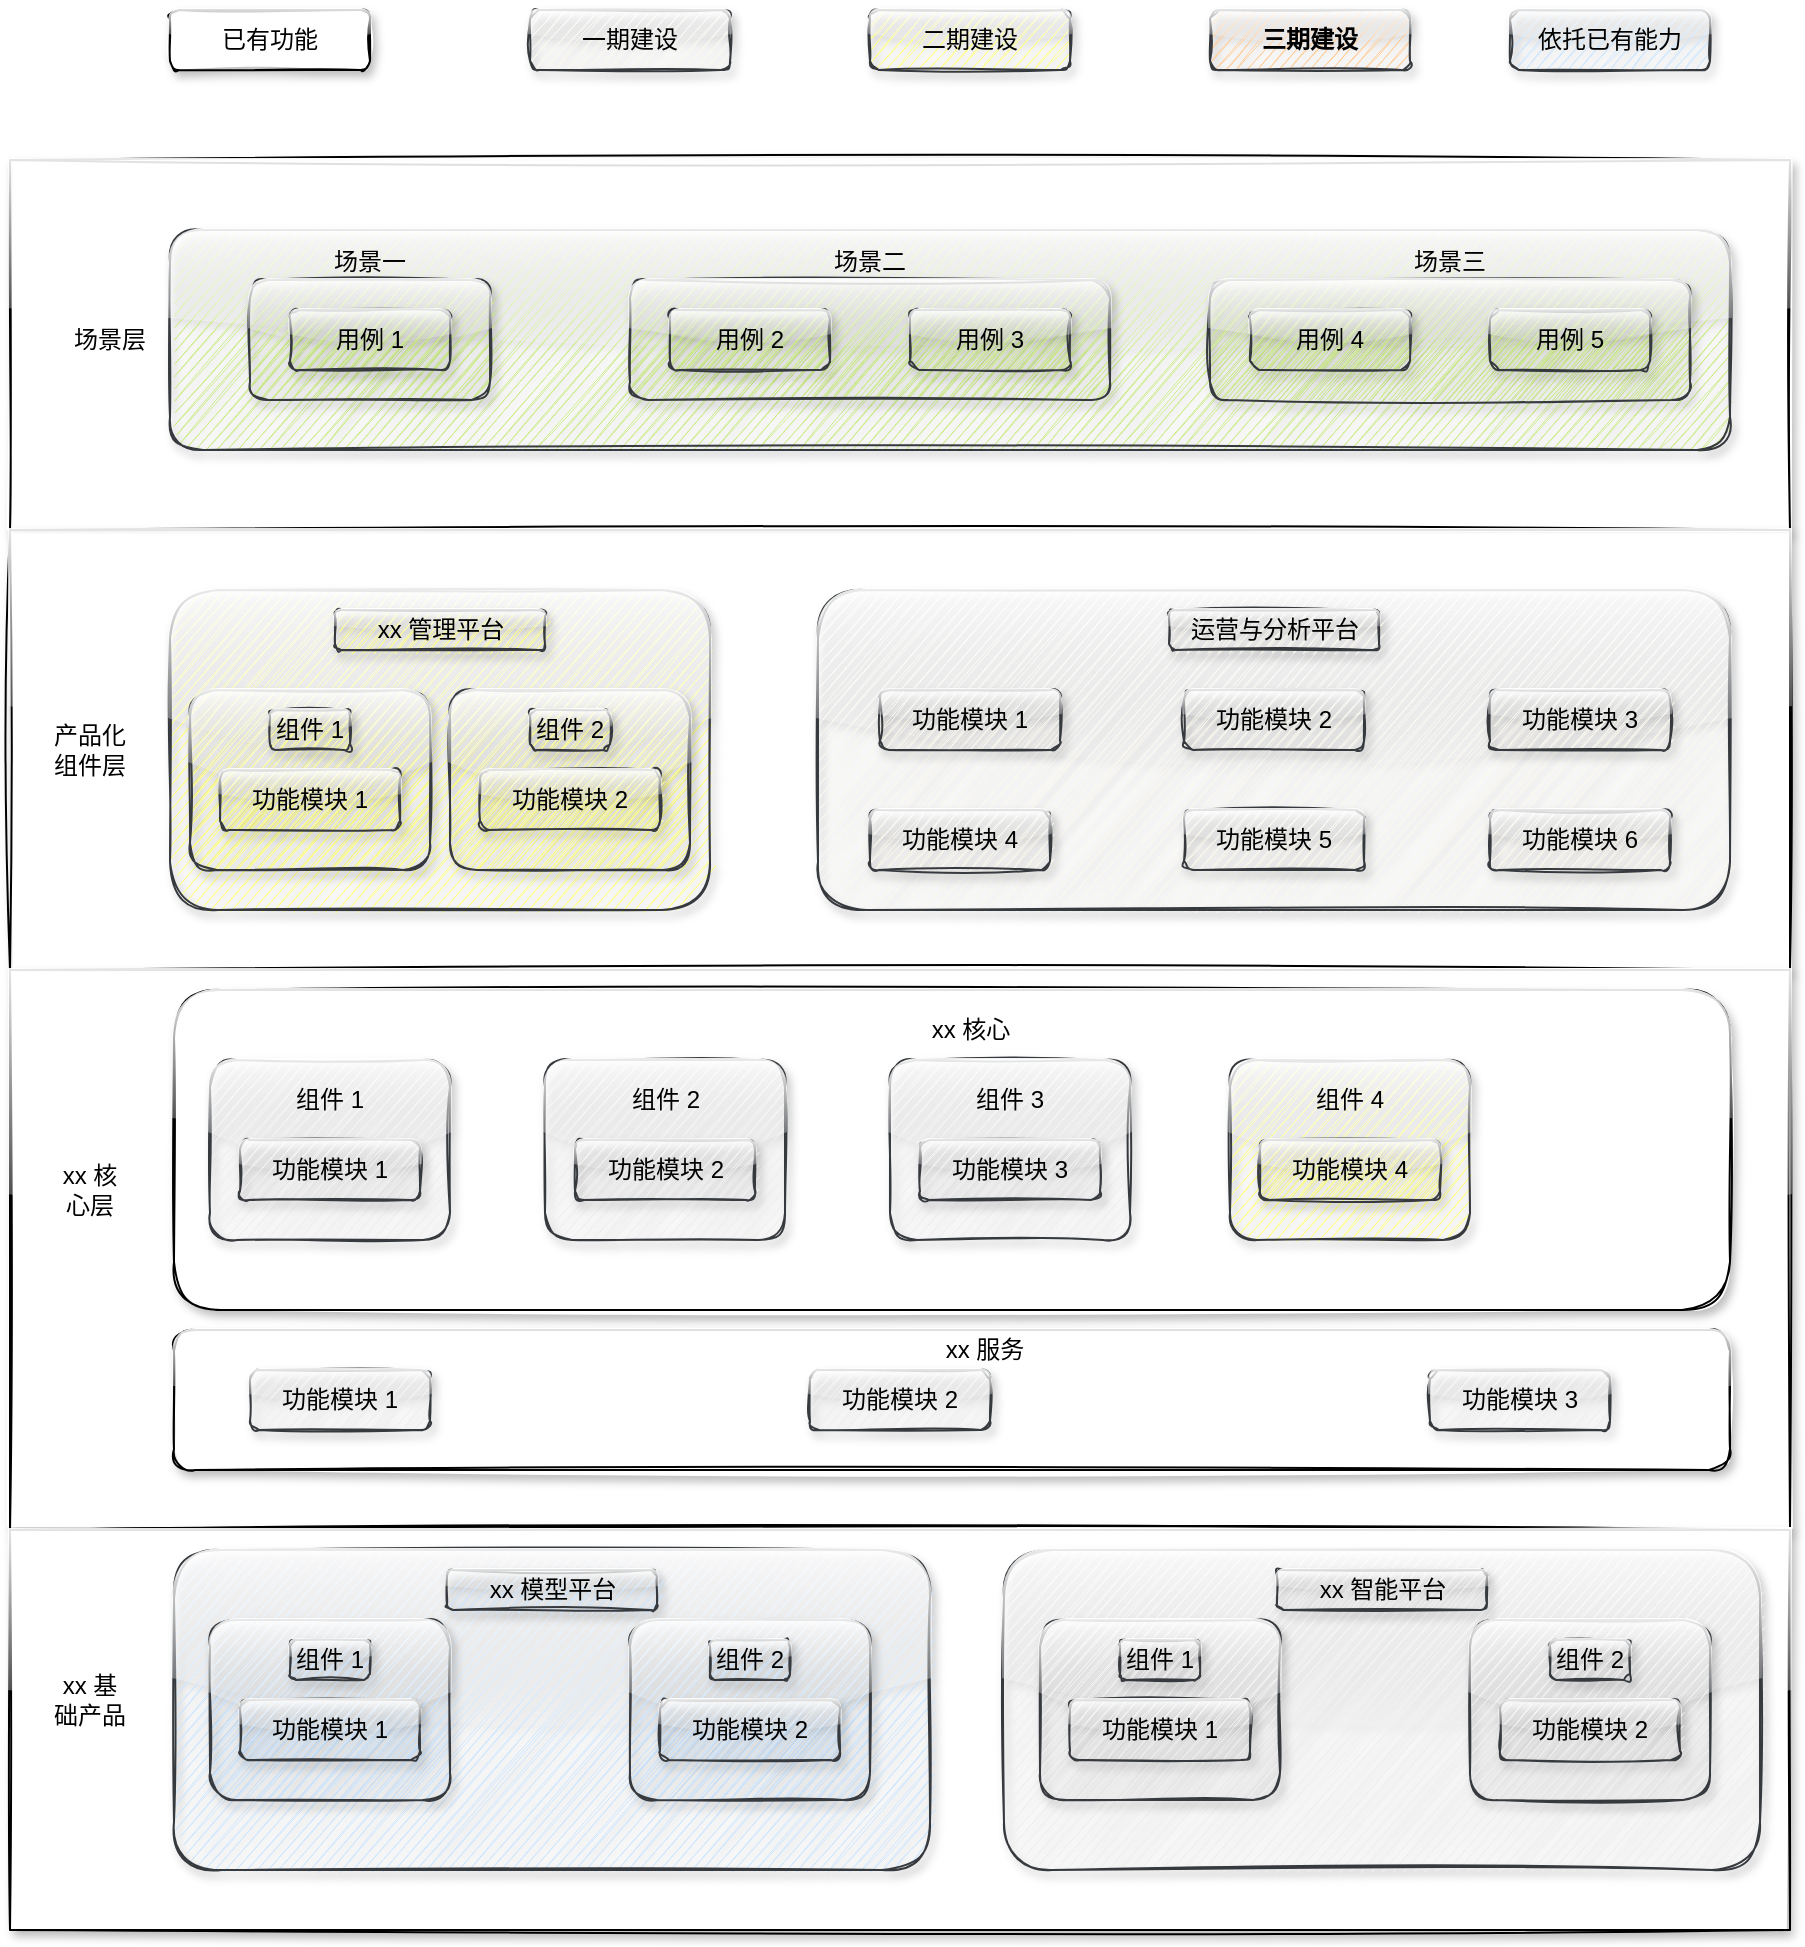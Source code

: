 <mxfile version="14.6.13" type="device"><diagram id="05TNWeU5VfLPllQoKSJZ" name="第 1 页"><mxGraphModel dx="946" dy="642" grid="1" gridSize="10" guides="1" tooltips="1" connect="1" arrows="1" fold="1" page="1" pageScale="1" pageWidth="827" pageHeight="1169" math="0" shadow="0"><root><mxCell id="0"/><mxCell id="1" parent="0"/><mxCell id="XNr8rNZQ0qLrWrfS1aMr-19" value="" style="rounded=0;whiteSpace=wrap;html=1;shadow=1;glass=1;sketch=1;fillColor=#FFFFFF;" vertex="1" parent="1"><mxGeometry x="10" y="95" width="890" height="185" as="geometry"/></mxCell><mxCell id="XNr8rNZQ0qLrWrfS1aMr-1" value="" style="rounded=1;whiteSpace=wrap;html=1;fillColor=#cdeb8b;strokeColor=#36393d;glass=1;shadow=1;sketch=1;" vertex="1" parent="1"><mxGeometry x="90" y="130" width="780" height="110" as="geometry"/></mxCell><mxCell id="XNr8rNZQ0qLrWrfS1aMr-3" value="场景一" style="rounded=1;whiteSpace=wrap;html=1;glass=1;labelPosition=center;verticalLabelPosition=top;align=center;verticalAlign=bottom;fillColor=#cdeb8b;strokeColor=#36393d;shadow=1;sketch=1;" vertex="1" parent="1"><mxGeometry x="130" y="155" width="120" height="60" as="geometry"/></mxCell><mxCell id="XNr8rNZQ0qLrWrfS1aMr-4" value="用例 1" style="rounded=1;whiteSpace=wrap;html=1;glass=1;fillColor=#cdeb8b;strokeColor=#36393d;shadow=1;sketch=1;" vertex="1" parent="1"><mxGeometry x="150" y="170" width="80" height="30" as="geometry"/></mxCell><mxCell id="XNr8rNZQ0qLrWrfS1aMr-5" value="场景二" style="rounded=1;whiteSpace=wrap;html=1;glass=1;labelPosition=center;verticalLabelPosition=top;align=center;verticalAlign=bottom;fillColor=#cdeb8b;strokeColor=#36393d;shadow=1;sketch=1;" vertex="1" parent="1"><mxGeometry x="320" y="155" width="240" height="60" as="geometry"/></mxCell><mxCell id="XNr8rNZQ0qLrWrfS1aMr-6" value="用例 2" style="rounded=1;whiteSpace=wrap;html=1;glass=1;fillColor=#cdeb8b;strokeColor=#36393d;shadow=1;sketch=1;" vertex="1" parent="1"><mxGeometry x="340" y="170" width="80" height="30" as="geometry"/></mxCell><mxCell id="XNr8rNZQ0qLrWrfS1aMr-7" value="用例 3" style="rounded=1;whiteSpace=wrap;html=1;glass=1;fillColor=#cdeb8b;strokeColor=#36393d;shadow=1;sketch=1;" vertex="1" parent="1"><mxGeometry x="460" y="170" width="80" height="30" as="geometry"/></mxCell><mxCell id="XNr8rNZQ0qLrWrfS1aMr-8" value="场景三" style="rounded=1;whiteSpace=wrap;html=1;glass=1;labelPosition=center;verticalLabelPosition=top;align=center;verticalAlign=bottom;fillColor=#cdeb8b;strokeColor=#36393d;shadow=1;sketch=1;" vertex="1" parent="1"><mxGeometry x="610" y="155" width="240" height="60" as="geometry"/></mxCell><mxCell id="XNr8rNZQ0qLrWrfS1aMr-9" value="用例 4" style="rounded=1;whiteSpace=wrap;html=1;glass=1;fillColor=#cdeb8b;strokeColor=#36393d;shadow=1;sketch=1;" vertex="1" parent="1"><mxGeometry x="630" y="170" width="80" height="30" as="geometry"/></mxCell><mxCell id="XNr8rNZQ0qLrWrfS1aMr-10" value="用例 5" style="rounded=1;whiteSpace=wrap;html=1;glass=1;fillColor=#cdeb8b;strokeColor=#36393d;shadow=1;sketch=1;" vertex="1" parent="1"><mxGeometry x="750" y="170" width="80" height="30" as="geometry"/></mxCell><mxCell id="XNr8rNZQ0qLrWrfS1aMr-12" value="场景层" style="text;html=1;strokeColor=none;fillColor=none;align=center;verticalAlign=middle;whiteSpace=wrap;rounded=1;shadow=1;glass=1;sketch=1;" vertex="1" parent="1"><mxGeometry x="40" y="130" width="40" height="110" as="geometry"/></mxCell><mxCell id="XNr8rNZQ0qLrWrfS1aMr-13" value="已有功能" style="rounded=1;whiteSpace=wrap;html=1;shadow=1;glass=1;sketch=1;" vertex="1" parent="1"><mxGeometry x="90" y="20" width="100" height="30" as="geometry"/></mxCell><mxCell id="XNr8rNZQ0qLrWrfS1aMr-15" value="一期建设" style="rounded=1;whiteSpace=wrap;html=1;shadow=1;glass=1;fillColor=#f9f7ed;strokeColor=#36393d;sketch=1;" vertex="1" parent="1"><mxGeometry x="270" y="20" width="100" height="30" as="geometry"/></mxCell><mxCell id="XNr8rNZQ0qLrWrfS1aMr-16" value="二期建设" style="rounded=1;whiteSpace=wrap;html=1;shadow=1;glass=1;fillColor=#ffff88;strokeColor=#36393d;sketch=1;" vertex="1" parent="1"><mxGeometry x="440" y="20" width="100" height="30" as="geometry"/></mxCell><mxCell id="XNr8rNZQ0qLrWrfS1aMr-17" value="三期建设" style="rounded=1;whiteSpace=wrap;html=1;shadow=1;glass=1;fillColor=#ffcc99;fontStyle=1;strokeColor=#36393d;sketch=1;" vertex="1" parent="1"><mxGeometry x="610" y="20" width="100" height="30" as="geometry"/></mxCell><mxCell id="XNr8rNZQ0qLrWrfS1aMr-18" value="依托已有能力" style="rounded=1;whiteSpace=wrap;html=1;shadow=1;glass=1;fillColor=#cce5ff;strokeColor=#36393d;sketch=1;" vertex="1" parent="1"><mxGeometry x="760" y="20" width="100" height="30" as="geometry"/></mxCell><mxCell id="XNr8rNZQ0qLrWrfS1aMr-20" value="" style="rounded=0;whiteSpace=wrap;html=1;shadow=1;glass=1;sketch=1;fillColor=#FFFFFF;" vertex="1" parent="1"><mxGeometry x="10" y="280" width="890" height="220" as="geometry"/></mxCell><mxCell id="XNr8rNZQ0qLrWrfS1aMr-22" value="" style="rounded=1;whiteSpace=wrap;html=1;shadow=1;glass=1;sketch=1;fillColor=#ffff88;labelPosition=center;verticalLabelPosition=top;align=center;verticalAlign=bottom;strokeColor=#36393d;" vertex="1" parent="1"><mxGeometry x="90" y="310" width="270" height="160" as="geometry"/></mxCell><mxCell id="XNr8rNZQ0qLrWrfS1aMr-23" value="xx 管理平台" style="text;html=1;strokeColor=#36393d;fillColor=#ffff88;align=center;verticalAlign=middle;whiteSpace=wrap;rounded=1;shadow=1;glass=1;sketch=1;" vertex="1" parent="1"><mxGeometry x="172.5" y="320" width="105" height="20" as="geometry"/></mxCell><mxCell id="XNr8rNZQ0qLrWrfS1aMr-25" value="" style="rounded=1;whiteSpace=wrap;html=1;shadow=1;glass=1;sketch=1;fillColor=#ffff88;strokeColor=#36393d;" vertex="1" parent="1"><mxGeometry x="100" y="360" width="120" height="90" as="geometry"/></mxCell><mxCell id="XNr8rNZQ0qLrWrfS1aMr-26" value="组件 1" style="text;html=1;strokeColor=#36393d;fillColor=#ffff88;align=center;verticalAlign=middle;whiteSpace=wrap;rounded=1;shadow=1;glass=1;sketch=1;" vertex="1" parent="1"><mxGeometry x="140" y="370" width="40" height="20" as="geometry"/></mxCell><mxCell id="XNr8rNZQ0qLrWrfS1aMr-27" value="功能模块 1" style="rounded=1;whiteSpace=wrap;html=1;shadow=1;glass=1;sketch=1;fillColor=#ffff88;strokeColor=#36393d;" vertex="1" parent="1"><mxGeometry x="115" y="400" width="90" height="30" as="geometry"/></mxCell><mxCell id="XNr8rNZQ0qLrWrfS1aMr-28" value="" style="rounded=1;whiteSpace=wrap;html=1;shadow=1;glass=1;sketch=1;fillColor=#ffff88;strokeColor=#36393d;" vertex="1" parent="1"><mxGeometry x="230" y="360" width="120" height="90" as="geometry"/></mxCell><mxCell id="XNr8rNZQ0qLrWrfS1aMr-29" value="组件 2" style="text;html=1;strokeColor=#36393d;fillColor=#ffff88;align=center;verticalAlign=middle;whiteSpace=wrap;rounded=1;shadow=1;glass=1;sketch=1;" vertex="1" parent="1"><mxGeometry x="270" y="370" width="40" height="20" as="geometry"/></mxCell><mxCell id="XNr8rNZQ0qLrWrfS1aMr-30" value="功能模块 2" style="rounded=1;whiteSpace=wrap;html=1;shadow=1;glass=1;sketch=1;fillColor=#ffff88;strokeColor=#36393d;" vertex="1" parent="1"><mxGeometry x="245" y="400" width="90" height="30" as="geometry"/></mxCell><mxCell id="XNr8rNZQ0qLrWrfS1aMr-31" value="" style="rounded=1;whiteSpace=wrap;html=1;shadow=1;glass=1;sketch=1;fillColor=#f9f7ed;labelPosition=center;verticalLabelPosition=top;align=center;verticalAlign=bottom;strokeColor=#36393d;" vertex="1" parent="1"><mxGeometry x="414" y="310" width="456" height="160" as="geometry"/></mxCell><mxCell id="XNr8rNZQ0qLrWrfS1aMr-32" value="运营与分析平台" style="text;html=1;strokeColor=#36393d;fillColor=#f9f7ed;align=center;verticalAlign=middle;whiteSpace=wrap;rounded=1;shadow=1;glass=1;sketch=1;" vertex="1" parent="1"><mxGeometry x="589.5" y="320" width="105" height="20" as="geometry"/></mxCell><mxCell id="XNr8rNZQ0qLrWrfS1aMr-35" value="功能模块 1" style="rounded=1;whiteSpace=wrap;html=1;shadow=1;glass=1;sketch=1;fillColor=#f9f7ed;strokeColor=#36393d;" vertex="1" parent="1"><mxGeometry x="445" y="360" width="90" height="30" as="geometry"/></mxCell><mxCell id="XNr8rNZQ0qLrWrfS1aMr-39" value="功能模块 2" style="rounded=1;whiteSpace=wrap;html=1;shadow=1;glass=1;sketch=1;fillColor=#f9f7ed;strokeColor=#36393d;" vertex="1" parent="1"><mxGeometry x="597" y="360" width="90" height="30" as="geometry"/></mxCell><mxCell id="XNr8rNZQ0qLrWrfS1aMr-40" value="功能模块 3" style="rounded=1;whiteSpace=wrap;html=1;shadow=1;glass=1;sketch=1;fillColor=#f9f7ed;strokeColor=#36393d;" vertex="1" parent="1"><mxGeometry x="750" y="360" width="90" height="30" as="geometry"/></mxCell><mxCell id="XNr8rNZQ0qLrWrfS1aMr-41" value="功能模块 4" style="rounded=1;whiteSpace=wrap;html=1;shadow=1;glass=1;sketch=1;fillColor=#f9f7ed;strokeColor=#36393d;" vertex="1" parent="1"><mxGeometry x="440" y="420" width="90" height="30" as="geometry"/></mxCell><mxCell id="XNr8rNZQ0qLrWrfS1aMr-42" value="功能模块 5" style="rounded=1;whiteSpace=wrap;html=1;shadow=1;glass=1;sketch=1;fillColor=#f9f7ed;strokeColor=#36393d;" vertex="1" parent="1"><mxGeometry x="597" y="420" width="90" height="30" as="geometry"/></mxCell><mxCell id="XNr8rNZQ0qLrWrfS1aMr-43" value="功能模块 6" style="rounded=1;whiteSpace=wrap;html=1;shadow=1;glass=1;sketch=1;fillColor=#f9f7ed;strokeColor=#36393d;" vertex="1" parent="1"><mxGeometry x="750" y="420" width="90" height="30" as="geometry"/></mxCell><mxCell id="XNr8rNZQ0qLrWrfS1aMr-44" value="" style="rounded=0;whiteSpace=wrap;html=1;shadow=1;glass=1;sketch=1;fillColor=#FFFFFF;" vertex="1" parent="1"><mxGeometry x="10" y="500" width="890" height="280" as="geometry"/></mxCell><mxCell id="XNr8rNZQ0qLrWrfS1aMr-45" value="xx 核心层" style="text;html=1;strokeColor=none;fillColor=none;align=center;verticalAlign=middle;whiteSpace=wrap;rounded=0;shadow=1;glass=1;sketch=1;" vertex="1" parent="1"><mxGeometry x="30" y="600" width="40" height="20" as="geometry"/></mxCell><mxCell id="XNr8rNZQ0qLrWrfS1aMr-54" value="" style="rounded=1;whiteSpace=wrap;html=1;shadow=1;glass=1;sketch=1;labelPosition=center;verticalLabelPosition=top;align=center;verticalAlign=bottom;" vertex="1" parent="1"><mxGeometry x="92" y="510" width="778" height="160" as="geometry"/></mxCell><mxCell id="XNr8rNZQ0qLrWrfS1aMr-55" value="xx 核心" style="text;html=1;strokeColor=none;fillColor=none;align=center;verticalAlign=middle;whiteSpace=wrap;rounded=1;shadow=1;glass=1;sketch=1;" vertex="1" parent="1"><mxGeometry x="437.5" y="520" width="105" height="20" as="geometry"/></mxCell><mxCell id="XNr8rNZQ0qLrWrfS1aMr-64" value="" style="rounded=1;whiteSpace=wrap;html=1;shadow=1;glass=1;sketch=1;fillColor=#eeeeee;strokeColor=#36393d;" vertex="1" parent="1"><mxGeometry x="110" y="545" width="120" height="90" as="geometry"/></mxCell><mxCell id="XNr8rNZQ0qLrWrfS1aMr-65" value="组件 1" style="text;html=1;strokeColor=none;fillColor=none;align=center;verticalAlign=middle;whiteSpace=wrap;rounded=1;shadow=1;glass=1;sketch=1;" vertex="1" parent="1"><mxGeometry x="150" y="555" width="40" height="20" as="geometry"/></mxCell><mxCell id="XNr8rNZQ0qLrWrfS1aMr-66" value="功能模块 1" style="rounded=1;whiteSpace=wrap;html=1;shadow=1;glass=1;sketch=1;fillColor=#eeeeee;strokeColor=#36393d;" vertex="1" parent="1"><mxGeometry x="125" y="585" width="90" height="30" as="geometry"/></mxCell><mxCell id="XNr8rNZQ0qLrWrfS1aMr-67" value="" style="rounded=1;whiteSpace=wrap;html=1;shadow=1;glass=1;sketch=1;fillColor=#eeeeee;strokeColor=#36393d;" vertex="1" parent="1"><mxGeometry x="277.5" y="545" width="120" height="90" as="geometry"/></mxCell><mxCell id="XNr8rNZQ0qLrWrfS1aMr-68" value="组件 2" style="text;html=1;strokeColor=none;fillColor=none;align=center;verticalAlign=middle;whiteSpace=wrap;rounded=1;shadow=1;glass=1;sketch=1;" vertex="1" parent="1"><mxGeometry x="317.5" y="555" width="40" height="20" as="geometry"/></mxCell><mxCell id="XNr8rNZQ0qLrWrfS1aMr-69" value="功能模块 2" style="rounded=1;whiteSpace=wrap;html=1;shadow=1;glass=1;sketch=1;fillColor=#eeeeee;strokeColor=#36393d;" vertex="1" parent="1"><mxGeometry x="292.5" y="585" width="90" height="30" as="geometry"/></mxCell><mxCell id="XNr8rNZQ0qLrWrfS1aMr-79" value="" style="rounded=1;whiteSpace=wrap;html=1;shadow=1;glass=1;sketch=1;fillColor=#eeeeee;strokeColor=#36393d;" vertex="1" parent="1"><mxGeometry x="450" y="545" width="120" height="90" as="geometry"/></mxCell><mxCell id="XNr8rNZQ0qLrWrfS1aMr-80" value="组件 3" style="text;html=1;strokeColor=none;fillColor=none;align=center;verticalAlign=middle;whiteSpace=wrap;rounded=1;shadow=1;glass=1;sketch=1;" vertex="1" parent="1"><mxGeometry x="490" y="555" width="40" height="20" as="geometry"/></mxCell><mxCell id="XNr8rNZQ0qLrWrfS1aMr-81" value="功能模块 3" style="rounded=1;whiteSpace=wrap;html=1;shadow=1;glass=1;sketch=1;fillColor=#eeeeee;strokeColor=#36393d;" vertex="1" parent="1"><mxGeometry x="465" y="585" width="90" height="30" as="geometry"/></mxCell><mxCell id="XNr8rNZQ0qLrWrfS1aMr-82" value="" style="rounded=1;whiteSpace=wrap;html=1;shadow=1;glass=1;sketch=1;fillColor=#ffff88;strokeColor=#36393d;" vertex="1" parent="1"><mxGeometry x="620" y="545" width="120" height="90" as="geometry"/></mxCell><mxCell id="XNr8rNZQ0qLrWrfS1aMr-83" value="组件 4" style="text;html=1;strokeColor=none;fillColor=none;align=center;verticalAlign=middle;whiteSpace=wrap;rounded=1;shadow=1;glass=1;sketch=1;" vertex="1" parent="1"><mxGeometry x="660" y="555" width="40" height="20" as="geometry"/></mxCell><mxCell id="XNr8rNZQ0qLrWrfS1aMr-84" value="功能模块 4" style="rounded=1;whiteSpace=wrap;html=1;shadow=1;glass=1;sketch=1;fillColor=#ffff88;strokeColor=#36393d;" vertex="1" parent="1"><mxGeometry x="635" y="585" width="90" height="30" as="geometry"/></mxCell><mxCell id="XNr8rNZQ0qLrWrfS1aMr-88" value="" style="rounded=1;whiteSpace=wrap;html=1;shadow=1;glass=1;sketch=1;labelPosition=center;verticalLabelPosition=top;align=center;verticalAlign=bottom;" vertex="1" parent="1"><mxGeometry x="92" y="680" width="778" height="70" as="geometry"/></mxCell><mxCell id="XNr8rNZQ0qLrWrfS1aMr-89" value="xx 服务" style="text;html=1;strokeColor=none;fillColor=none;align=center;verticalAlign=middle;whiteSpace=wrap;rounded=1;shadow=1;glass=1;sketch=1;" vertex="1" parent="1"><mxGeometry x="445" y="680" width="105" height="20" as="geometry"/></mxCell><mxCell id="XNr8rNZQ0qLrWrfS1aMr-90" value="功能模块 1" style="rounded=1;whiteSpace=wrap;html=1;shadow=1;glass=1;sketch=1;fillColor=#eeeeee;strokeColor=#36393d;" vertex="1" parent="1"><mxGeometry x="130" y="700" width="90" height="30" as="geometry"/></mxCell><mxCell id="XNr8rNZQ0qLrWrfS1aMr-91" value="功能模块 2" style="rounded=1;whiteSpace=wrap;html=1;shadow=1;glass=1;sketch=1;fillColor=#eeeeee;strokeColor=#36393d;" vertex="1" parent="1"><mxGeometry x="410" y="700" width="90" height="30" as="geometry"/></mxCell><mxCell id="XNr8rNZQ0qLrWrfS1aMr-92" value="功能模块 3" style="rounded=1;whiteSpace=wrap;html=1;shadow=1;glass=1;sketch=1;fillColor=#eeeeee;strokeColor=#36393d;" vertex="1" parent="1"><mxGeometry x="720" y="700" width="90" height="30" as="geometry"/></mxCell><mxCell id="XNr8rNZQ0qLrWrfS1aMr-93" value="" style="rounded=0;whiteSpace=wrap;html=1;shadow=1;glass=1;sketch=1;fillColor=#FFFFFF;" vertex="1" parent="1"><mxGeometry x="10" y="780" width="890" height="200" as="geometry"/></mxCell><mxCell id="XNr8rNZQ0qLrWrfS1aMr-94" value="xx 基础产品" style="text;html=1;strokeColor=none;fillColor=none;align=center;verticalAlign=middle;whiteSpace=wrap;rounded=0;shadow=1;glass=1;sketch=1;" vertex="1" parent="1"><mxGeometry x="30" y="855" width="40" height="20" as="geometry"/></mxCell><mxCell id="XNr8rNZQ0qLrWrfS1aMr-95" value="" style="rounded=1;whiteSpace=wrap;html=1;shadow=1;glass=1;sketch=1;labelPosition=center;verticalLabelPosition=top;align=center;verticalAlign=bottom;fillColor=#cce5ff;strokeColor=#36393d;" vertex="1" parent="1"><mxGeometry x="92" y="790" width="378" height="160" as="geometry"/></mxCell><mxCell id="XNr8rNZQ0qLrWrfS1aMr-96" value="xx 模型平台" style="text;html=1;strokeColor=#36393d;fillColor=#cce5ff;align=center;verticalAlign=middle;whiteSpace=wrap;rounded=1;shadow=1;glass=1;sketch=1;" vertex="1" parent="1"><mxGeometry x="228.5" y="800" width="105" height="20" as="geometry"/></mxCell><mxCell id="XNr8rNZQ0qLrWrfS1aMr-97" value="" style="rounded=1;whiteSpace=wrap;html=1;shadow=1;glass=1;sketch=1;fillColor=#cce5ff;strokeColor=#36393d;" vertex="1" parent="1"><mxGeometry x="110" y="825" width="120" height="90" as="geometry"/></mxCell><mxCell id="XNr8rNZQ0qLrWrfS1aMr-98" value="组件 1" style="text;html=1;strokeColor=#36393d;fillColor=#cce5ff;align=center;verticalAlign=middle;whiteSpace=wrap;rounded=1;shadow=1;glass=1;sketch=1;" vertex="1" parent="1"><mxGeometry x="150" y="835" width="40" height="20" as="geometry"/></mxCell><mxCell id="XNr8rNZQ0qLrWrfS1aMr-99" value="功能模块 1" style="rounded=1;whiteSpace=wrap;html=1;shadow=1;glass=1;sketch=1;fillColor=#cce5ff;strokeColor=#36393d;" vertex="1" parent="1"><mxGeometry x="125" y="865" width="90" height="30" as="geometry"/></mxCell><mxCell id="XNr8rNZQ0qLrWrfS1aMr-100" value="" style="rounded=1;whiteSpace=wrap;html=1;shadow=1;glass=1;sketch=1;fillColor=#cce5ff;strokeColor=#36393d;" vertex="1" parent="1"><mxGeometry x="320" y="825" width="120" height="90" as="geometry"/></mxCell><mxCell id="XNr8rNZQ0qLrWrfS1aMr-101" value="组件 2" style="text;html=1;strokeColor=#36393d;fillColor=#cce5ff;align=center;verticalAlign=middle;whiteSpace=wrap;rounded=1;shadow=1;glass=1;sketch=1;" vertex="1" parent="1"><mxGeometry x="360" y="835" width="40" height="20" as="geometry"/></mxCell><mxCell id="XNr8rNZQ0qLrWrfS1aMr-102" value="功能模块 2" style="rounded=1;whiteSpace=wrap;html=1;shadow=1;glass=1;sketch=1;fillColor=#cce5ff;strokeColor=#36393d;" vertex="1" parent="1"><mxGeometry x="335" y="865" width="90" height="30" as="geometry"/></mxCell><mxCell id="XNr8rNZQ0qLrWrfS1aMr-115" value="" style="rounded=1;whiteSpace=wrap;html=1;shadow=1;glass=1;sketch=1;labelPosition=center;verticalLabelPosition=top;align=center;verticalAlign=bottom;fillColor=#eeeeee;strokeColor=#36393d;" vertex="1" parent="1"><mxGeometry x="507" y="790" width="378" height="160" as="geometry"/></mxCell><mxCell id="XNr8rNZQ0qLrWrfS1aMr-116" value="xx 智能平台" style="text;html=1;strokeColor=#36393d;fillColor=#eeeeee;align=center;verticalAlign=middle;whiteSpace=wrap;rounded=1;shadow=1;glass=1;sketch=1;" vertex="1" parent="1"><mxGeometry x="643.5" y="800" width="105" height="20" as="geometry"/></mxCell><mxCell id="XNr8rNZQ0qLrWrfS1aMr-117" value="" style="rounded=1;whiteSpace=wrap;html=1;shadow=1;glass=1;sketch=1;fillColor=#eeeeee;strokeColor=#36393d;" vertex="1" parent="1"><mxGeometry x="525" y="825" width="120" height="90" as="geometry"/></mxCell><mxCell id="XNr8rNZQ0qLrWrfS1aMr-118" value="组件 1" style="text;html=1;strokeColor=#36393d;fillColor=#eeeeee;align=center;verticalAlign=middle;whiteSpace=wrap;rounded=1;shadow=1;glass=1;sketch=1;" vertex="1" parent="1"><mxGeometry x="565" y="835" width="40" height="20" as="geometry"/></mxCell><mxCell id="XNr8rNZQ0qLrWrfS1aMr-119" value="功能模块 1" style="rounded=1;whiteSpace=wrap;html=1;shadow=1;glass=1;sketch=1;fillColor=#eeeeee;strokeColor=#36393d;" vertex="1" parent="1"><mxGeometry x="540" y="865" width="90" height="30" as="geometry"/></mxCell><mxCell id="XNr8rNZQ0qLrWrfS1aMr-120" value="" style="rounded=1;whiteSpace=wrap;html=1;shadow=1;glass=1;sketch=1;fillColor=#eeeeee;strokeColor=#36393d;" vertex="1" parent="1"><mxGeometry x="740" y="825" width="120" height="90" as="geometry"/></mxCell><mxCell id="XNr8rNZQ0qLrWrfS1aMr-121" value="组件 2" style="text;html=1;strokeColor=#36393d;fillColor=#eeeeee;align=center;verticalAlign=middle;whiteSpace=wrap;rounded=1;shadow=1;glass=1;sketch=1;" vertex="1" parent="1"><mxGeometry x="780" y="835" width="40" height="20" as="geometry"/></mxCell><mxCell id="XNr8rNZQ0qLrWrfS1aMr-122" value="功能模块 2" style="rounded=1;whiteSpace=wrap;html=1;shadow=1;glass=1;sketch=1;fillColor=#eeeeee;strokeColor=#36393d;" vertex="1" parent="1"><mxGeometry x="755" y="865" width="90" height="30" as="geometry"/></mxCell><mxCell id="XNr8rNZQ0qLrWrfS1aMr-124" value="产品化组件层" style="text;html=1;strokeColor=none;fillColor=none;align=center;verticalAlign=middle;whiteSpace=wrap;rounded=0;shadow=0;glass=0;sketch=0;" vertex="1" parent="1"><mxGeometry x="30" y="380" width="40" height="20" as="geometry"/></mxCell></root></mxGraphModel></diagram></mxfile>